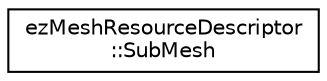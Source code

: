 digraph "Graphical Class Hierarchy"
{
 // LATEX_PDF_SIZE
  edge [fontname="Helvetica",fontsize="10",labelfontname="Helvetica",labelfontsize="10"];
  node [fontname="Helvetica",fontsize="10",shape=record];
  rankdir="LR";
  Node0 [label="ezMeshResourceDescriptor\l::SubMesh",height=0.2,width=0.4,color="black", fillcolor="white", style="filled",URL="$dc/dcb/structez_mesh_resource_descriptor_1_1_sub_mesh.htm",tooltip=" "];
}
